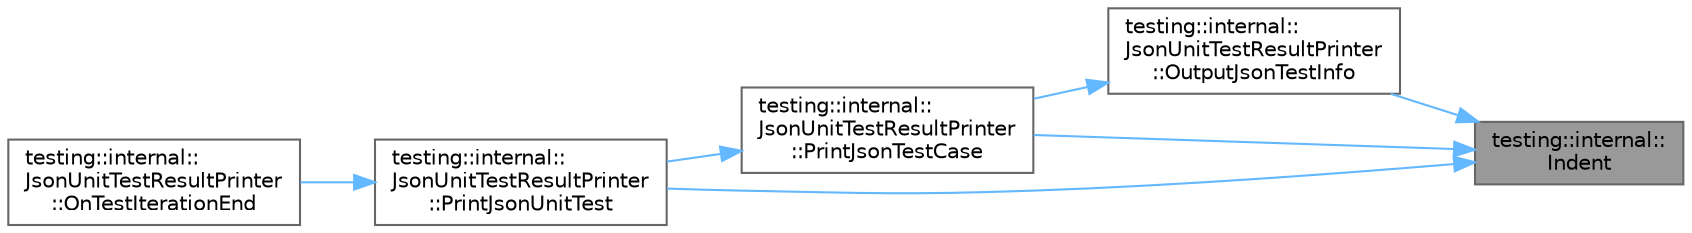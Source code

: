 digraph "testing::internal::Indent"
{
 // LATEX_PDF_SIZE
  bgcolor="transparent";
  edge [fontname=Helvetica,fontsize=10,labelfontname=Helvetica,labelfontsize=10];
  node [fontname=Helvetica,fontsize=10,shape=box,height=0.2,width=0.4];
  rankdir="RL";
  Node1 [id="Node000001",label="testing::internal::\lIndent",height=0.2,width=0.4,color="gray40", fillcolor="grey60", style="filled", fontcolor="black",tooltip=" "];
  Node1 -> Node2 [id="edge1_Node000001_Node000002",dir="back",color="steelblue1",style="solid",tooltip=" "];
  Node2 [id="Node000002",label="testing::internal::\lJsonUnitTestResultPrinter\l::OutputJsonTestInfo",height=0.2,width=0.4,color="grey40", fillcolor="white", style="filled",URL="$classtesting_1_1internal_1_1_json_unit_test_result_printer.html#ac71993ea21af1c1c1b3b8b942790d127",tooltip=" "];
  Node2 -> Node3 [id="edge2_Node000002_Node000003",dir="back",color="steelblue1",style="solid",tooltip=" "];
  Node3 [id="Node000003",label="testing::internal::\lJsonUnitTestResultPrinter\l::PrintJsonTestCase",height=0.2,width=0.4,color="grey40", fillcolor="white", style="filled",URL="$classtesting_1_1internal_1_1_json_unit_test_result_printer.html#a7c939f77c4e1245048a69af80f3db787",tooltip=" "];
  Node3 -> Node4 [id="edge3_Node000003_Node000004",dir="back",color="steelblue1",style="solid",tooltip=" "];
  Node4 [id="Node000004",label="testing::internal::\lJsonUnitTestResultPrinter\l::PrintJsonUnitTest",height=0.2,width=0.4,color="grey40", fillcolor="white", style="filled",URL="$classtesting_1_1internal_1_1_json_unit_test_result_printer.html#a18b5f31f180d47044871e0dd4ec38a00",tooltip=" "];
  Node4 -> Node5 [id="edge4_Node000004_Node000005",dir="back",color="steelblue1",style="solid",tooltip=" "];
  Node5 [id="Node000005",label="testing::internal::\lJsonUnitTestResultPrinter\l::OnTestIterationEnd",height=0.2,width=0.4,color="grey40", fillcolor="white", style="filled",URL="$classtesting_1_1internal_1_1_json_unit_test_result_printer.html#a44edb54cf1ab8cdcd56bda5058b8f1d6",tooltip=" "];
  Node1 -> Node3 [id="edge5_Node000001_Node000003",dir="back",color="steelblue1",style="solid",tooltip=" "];
  Node1 -> Node4 [id="edge6_Node000001_Node000004",dir="back",color="steelblue1",style="solid",tooltip=" "];
}
